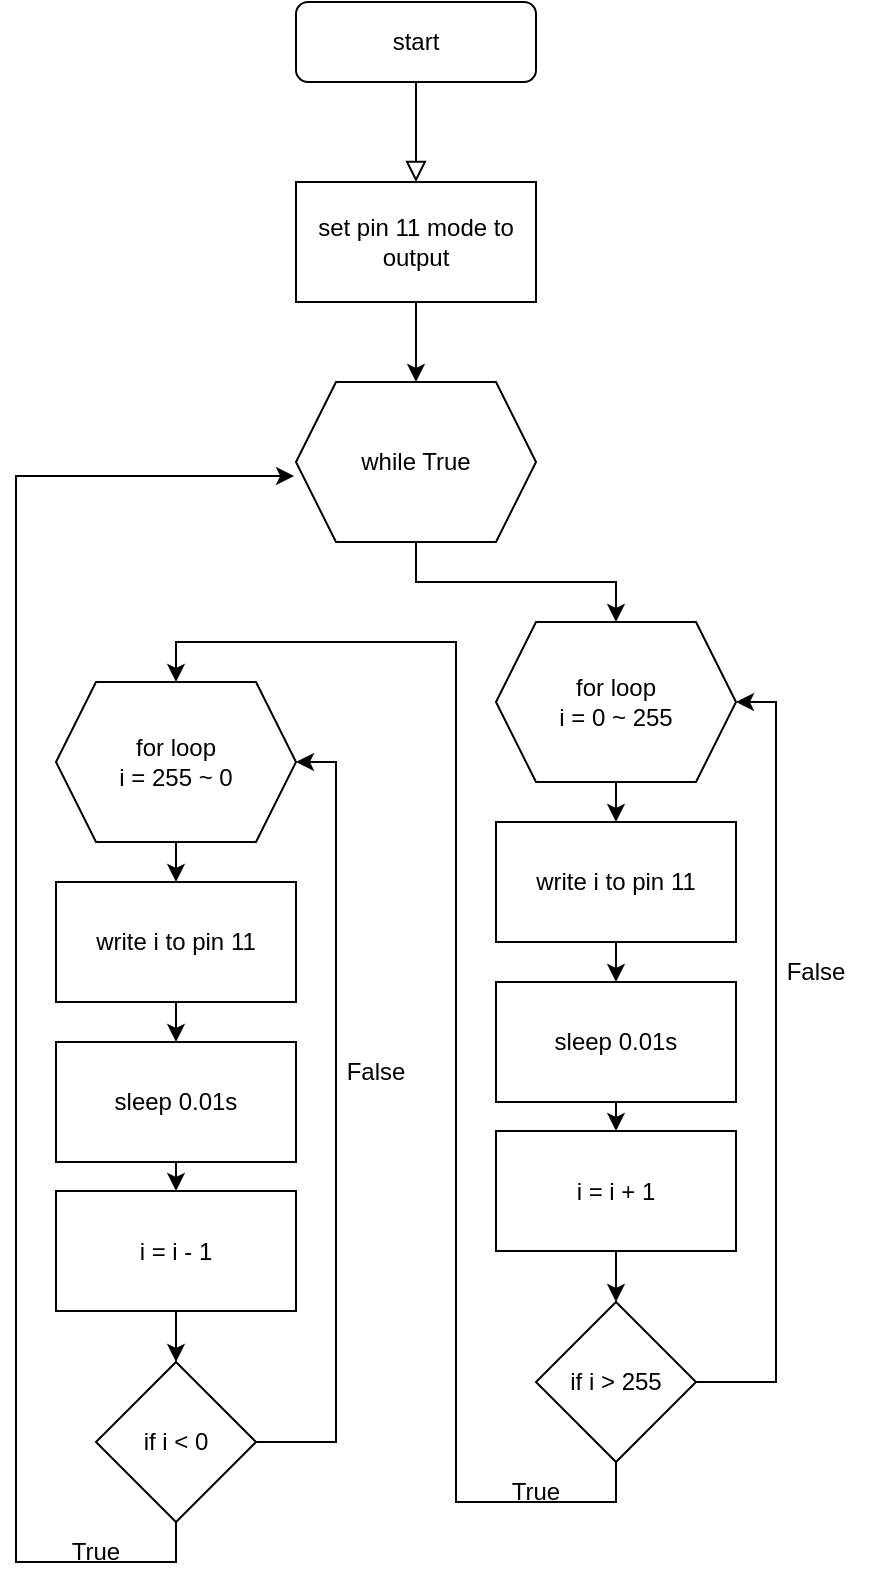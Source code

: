 <mxfile version="24.7.16">
  <diagram id="C5RBs43oDa-KdzZeNtuy" name="Page-1">
    <mxGraphModel dx="1434" dy="746" grid="1" gridSize="10" guides="1" tooltips="1" connect="1" arrows="1" fold="1" page="1" pageScale="1" pageWidth="827" pageHeight="1169" math="0" shadow="0">
      <root>
        <mxCell id="WIyWlLk6GJQsqaUBKTNV-0" />
        <mxCell id="WIyWlLk6GJQsqaUBKTNV-1" parent="WIyWlLk6GJQsqaUBKTNV-0" />
        <mxCell id="WIyWlLk6GJQsqaUBKTNV-2" value="" style="rounded=0;html=1;jettySize=auto;orthogonalLoop=1;fontSize=11;endArrow=block;endFill=0;endSize=8;strokeWidth=1;shadow=0;labelBackgroundColor=none;edgeStyle=orthogonalEdgeStyle;" parent="WIyWlLk6GJQsqaUBKTNV-1" source="WIyWlLk6GJQsqaUBKTNV-3" edge="1">
          <mxGeometry relative="1" as="geometry">
            <mxPoint x="250" y="170" as="targetPoint" />
          </mxGeometry>
        </mxCell>
        <mxCell id="WIyWlLk6GJQsqaUBKTNV-3" value="start" style="rounded=1;whiteSpace=wrap;html=1;fontSize=12;glass=0;strokeWidth=1;shadow=0;" parent="WIyWlLk6GJQsqaUBKTNV-1" vertex="1">
          <mxGeometry x="190" y="80" width="120" height="40" as="geometry" />
        </mxCell>
        <mxCell id="DeL48xGdkNbRI5uETKw6-2" value="" style="edgeStyle=orthogonalEdgeStyle;rounded=0;orthogonalLoop=1;jettySize=auto;html=1;" parent="WIyWlLk6GJQsqaUBKTNV-1" source="DeL48xGdkNbRI5uETKw6-1" edge="1">
          <mxGeometry relative="1" as="geometry">
            <mxPoint x="250" y="270" as="targetPoint" />
          </mxGeometry>
        </mxCell>
        <mxCell id="DeL48xGdkNbRI5uETKw6-1" value="set pin 11 mode to output" style="rounded=0;whiteSpace=wrap;html=1;" parent="WIyWlLk6GJQsqaUBKTNV-1" vertex="1">
          <mxGeometry x="190" y="170" width="120" height="60" as="geometry" />
        </mxCell>
        <mxCell id="DeL48xGdkNbRI5uETKw6-13" style="edgeStyle=orthogonalEdgeStyle;rounded=0;orthogonalLoop=1;jettySize=auto;html=1;exitX=0.5;exitY=1;exitDx=0;exitDy=0;entryX=0.5;entryY=0;entryDx=0;entryDy=0;" parent="WIyWlLk6GJQsqaUBKTNV-1" source="DeL48xGdkNbRI5uETKw6-3" target="DeL48xGdkNbRI5uETKw6-5" edge="1">
          <mxGeometry relative="1" as="geometry" />
        </mxCell>
        <mxCell id="DeL48xGdkNbRI5uETKw6-3" value="for loop&lt;div&gt;i = 0 ~ 255&lt;/div&gt;" style="shape=hexagon;perimeter=hexagonPerimeter2;whiteSpace=wrap;html=1;fixedSize=1;" parent="WIyWlLk6GJQsqaUBKTNV-1" vertex="1">
          <mxGeometry x="290" y="390" width="120" height="80" as="geometry" />
        </mxCell>
        <mxCell id="DeL48xGdkNbRI5uETKw6-12" style="edgeStyle=orthogonalEdgeStyle;rounded=0;orthogonalLoop=1;jettySize=auto;html=1;exitX=0.5;exitY=1;exitDx=0;exitDy=0;entryX=0.5;entryY=0;entryDx=0;entryDy=0;" parent="WIyWlLk6GJQsqaUBKTNV-1" source="DeL48xGdkNbRI5uETKw6-5" target="DeL48xGdkNbRI5uETKw6-7" edge="1">
          <mxGeometry relative="1" as="geometry" />
        </mxCell>
        <mxCell id="DeL48xGdkNbRI5uETKw6-5" value="write i to pin 11" style="rounded=0;whiteSpace=wrap;html=1;" parent="WIyWlLk6GJQsqaUBKTNV-1" vertex="1">
          <mxGeometry x="290" y="490" width="120" height="60" as="geometry" />
        </mxCell>
        <mxCell id="ER4bZgXHRKzJ_WXMxjQE-26" style="edgeStyle=orthogonalEdgeStyle;rounded=0;orthogonalLoop=1;jettySize=auto;html=1;exitX=0.5;exitY=1;exitDx=0;exitDy=0;entryX=0.5;entryY=0;entryDx=0;entryDy=0;" edge="1" parent="WIyWlLk6GJQsqaUBKTNV-1" source="DeL48xGdkNbRI5uETKw6-7" target="ER4bZgXHRKzJ_WXMxjQE-25">
          <mxGeometry relative="1" as="geometry" />
        </mxCell>
        <mxCell id="DeL48xGdkNbRI5uETKw6-7" value="sleep 0.01s" style="rounded=0;whiteSpace=wrap;html=1;" parent="WIyWlLk6GJQsqaUBKTNV-1" vertex="1">
          <mxGeometry x="290" y="570" width="120" height="60" as="geometry" />
        </mxCell>
        <mxCell id="ER4bZgXHRKzJ_WXMxjQE-12" style="edgeStyle=orthogonalEdgeStyle;rounded=0;orthogonalLoop=1;jettySize=auto;html=1;exitX=1;exitY=0.5;exitDx=0;exitDy=0;entryX=1;entryY=0.5;entryDx=0;entryDy=0;" edge="1" parent="WIyWlLk6GJQsqaUBKTNV-1" source="ER4bZgXHRKzJ_WXMxjQE-6" target="DeL48xGdkNbRI5uETKw6-3">
          <mxGeometry relative="1" as="geometry">
            <mxPoint x="440" y="430" as="targetPoint" />
            <Array as="points">
              <mxPoint x="430" y="770" />
              <mxPoint x="430" y="430" />
            </Array>
          </mxGeometry>
        </mxCell>
        <mxCell id="ER4bZgXHRKzJ_WXMxjQE-28" style="edgeStyle=orthogonalEdgeStyle;rounded=0;orthogonalLoop=1;jettySize=auto;html=1;exitX=0.5;exitY=1;exitDx=0;exitDy=0;entryX=0.5;entryY=0;entryDx=0;entryDy=0;" edge="1" parent="WIyWlLk6GJQsqaUBKTNV-1" source="ER4bZgXHRKzJ_WXMxjQE-6" target="ER4bZgXHRKzJ_WXMxjQE-30">
          <mxGeometry relative="1" as="geometry">
            <mxPoint x="350" y="860" as="targetPoint" />
            <Array as="points">
              <mxPoint x="350" y="830" />
              <mxPoint x="270" y="830" />
              <mxPoint x="270" y="400" />
              <mxPoint x="130" y="400" />
            </Array>
          </mxGeometry>
        </mxCell>
        <mxCell id="ER4bZgXHRKzJ_WXMxjQE-6" value="if i &amp;gt; 255" style="rhombus;whiteSpace=wrap;html=1;" vertex="1" parent="WIyWlLk6GJQsqaUBKTNV-1">
          <mxGeometry x="310" y="730" width="80" height="80" as="geometry" />
        </mxCell>
        <mxCell id="ER4bZgXHRKzJ_WXMxjQE-11" value="True" style="text;html=1;align=center;verticalAlign=middle;whiteSpace=wrap;rounded=0;" vertex="1" parent="WIyWlLk6GJQsqaUBKTNV-1">
          <mxGeometry x="280" y="810" width="60" height="30" as="geometry" />
        </mxCell>
        <mxCell id="ER4bZgXHRKzJ_WXMxjQE-13" value="False" style="text;html=1;align=center;verticalAlign=middle;whiteSpace=wrap;rounded=0;" vertex="1" parent="WIyWlLk6GJQsqaUBKTNV-1">
          <mxGeometry x="420" y="550" width="60" height="30" as="geometry" />
        </mxCell>
        <mxCell id="ER4bZgXHRKzJ_WXMxjQE-27" style="edgeStyle=orthogonalEdgeStyle;rounded=0;orthogonalLoop=1;jettySize=auto;html=1;exitX=0.5;exitY=1;exitDx=0;exitDy=0;entryX=0.5;entryY=0;entryDx=0;entryDy=0;" edge="1" parent="WIyWlLk6GJQsqaUBKTNV-1" source="ER4bZgXHRKzJ_WXMxjQE-25" target="ER4bZgXHRKzJ_WXMxjQE-6">
          <mxGeometry relative="1" as="geometry" />
        </mxCell>
        <mxCell id="ER4bZgXHRKzJ_WXMxjQE-25" value="i = i + 1" style="rounded=0;whiteSpace=wrap;html=1;" vertex="1" parent="WIyWlLk6GJQsqaUBKTNV-1">
          <mxGeometry x="290" y="644.5" width="120" height="60" as="geometry" />
        </mxCell>
        <mxCell id="ER4bZgXHRKzJ_WXMxjQE-29" style="edgeStyle=orthogonalEdgeStyle;rounded=0;orthogonalLoop=1;jettySize=auto;html=1;exitX=0.5;exitY=1;exitDx=0;exitDy=0;entryX=0.5;entryY=0;entryDx=0;entryDy=0;" edge="1" parent="WIyWlLk6GJQsqaUBKTNV-1" source="ER4bZgXHRKzJ_WXMxjQE-30" target="ER4bZgXHRKzJ_WXMxjQE-32">
          <mxGeometry relative="1" as="geometry" />
        </mxCell>
        <mxCell id="ER4bZgXHRKzJ_WXMxjQE-30" value="for loop&lt;div&gt;i = 255 ~ 0&lt;/div&gt;" style="shape=hexagon;perimeter=hexagonPerimeter2;whiteSpace=wrap;html=1;fixedSize=1;" vertex="1" parent="WIyWlLk6GJQsqaUBKTNV-1">
          <mxGeometry x="70" y="420" width="120" height="80" as="geometry" />
        </mxCell>
        <mxCell id="ER4bZgXHRKzJ_WXMxjQE-31" style="edgeStyle=orthogonalEdgeStyle;rounded=0;orthogonalLoop=1;jettySize=auto;html=1;exitX=0.5;exitY=1;exitDx=0;exitDy=0;entryX=0.5;entryY=0;entryDx=0;entryDy=0;" edge="1" parent="WIyWlLk6GJQsqaUBKTNV-1" source="ER4bZgXHRKzJ_WXMxjQE-32" target="ER4bZgXHRKzJ_WXMxjQE-34">
          <mxGeometry relative="1" as="geometry" />
        </mxCell>
        <mxCell id="ER4bZgXHRKzJ_WXMxjQE-32" value="write i to pin 11" style="rounded=0;whiteSpace=wrap;html=1;" vertex="1" parent="WIyWlLk6GJQsqaUBKTNV-1">
          <mxGeometry x="70" y="520" width="120" height="60" as="geometry" />
        </mxCell>
        <mxCell id="ER4bZgXHRKzJ_WXMxjQE-33" style="edgeStyle=orthogonalEdgeStyle;rounded=0;orthogonalLoop=1;jettySize=auto;html=1;exitX=0.5;exitY=1;exitDx=0;exitDy=0;entryX=0.5;entryY=0;entryDx=0;entryDy=0;" edge="1" parent="WIyWlLk6GJQsqaUBKTNV-1" source="ER4bZgXHRKzJ_WXMxjQE-34" target="ER4bZgXHRKzJ_WXMxjQE-41">
          <mxGeometry relative="1" as="geometry" />
        </mxCell>
        <mxCell id="ER4bZgXHRKzJ_WXMxjQE-34" value="sleep 0.01s" style="rounded=0;whiteSpace=wrap;html=1;" vertex="1" parent="WIyWlLk6GJQsqaUBKTNV-1">
          <mxGeometry x="70" y="600" width="120" height="60" as="geometry" />
        </mxCell>
        <mxCell id="ER4bZgXHRKzJ_WXMxjQE-35" style="edgeStyle=orthogonalEdgeStyle;rounded=0;orthogonalLoop=1;jettySize=auto;html=1;exitX=1;exitY=0.5;exitDx=0;exitDy=0;entryX=1;entryY=0.5;entryDx=0;entryDy=0;" edge="1" parent="WIyWlLk6GJQsqaUBKTNV-1" source="ER4bZgXHRKzJ_WXMxjQE-37" target="ER4bZgXHRKzJ_WXMxjQE-30">
          <mxGeometry relative="1" as="geometry">
            <mxPoint x="220" y="460" as="targetPoint" />
            <Array as="points">
              <mxPoint x="210" y="800" />
              <mxPoint x="210" y="460" />
            </Array>
          </mxGeometry>
        </mxCell>
        <mxCell id="ER4bZgXHRKzJ_WXMxjQE-36" style="edgeStyle=orthogonalEdgeStyle;rounded=0;orthogonalLoop=1;jettySize=auto;html=1;exitX=0.5;exitY=1;exitDx=0;exitDy=0;entryX=-0.008;entryY=0.588;entryDx=0;entryDy=0;entryPerimeter=0;" edge="1" parent="WIyWlLk6GJQsqaUBKTNV-1" source="ER4bZgXHRKzJ_WXMxjQE-37" target="ER4bZgXHRKzJ_WXMxjQE-43">
          <mxGeometry relative="1" as="geometry">
            <mxPoint x="130" y="890" as="targetPoint" />
            <Array as="points">
              <mxPoint x="130" y="860" />
              <mxPoint x="50" y="860" />
              <mxPoint x="50" y="317" />
            </Array>
          </mxGeometry>
        </mxCell>
        <mxCell id="ER4bZgXHRKzJ_WXMxjQE-37" value="if i &amp;lt; 0" style="rhombus;whiteSpace=wrap;html=1;" vertex="1" parent="WIyWlLk6GJQsqaUBKTNV-1">
          <mxGeometry x="90" y="760" width="80" height="80" as="geometry" />
        </mxCell>
        <mxCell id="ER4bZgXHRKzJ_WXMxjQE-38" value="True" style="text;html=1;align=center;verticalAlign=middle;whiteSpace=wrap;rounded=0;" vertex="1" parent="WIyWlLk6GJQsqaUBKTNV-1">
          <mxGeometry x="60" y="840" width="60" height="30" as="geometry" />
        </mxCell>
        <mxCell id="ER4bZgXHRKzJ_WXMxjQE-39" value="False" style="text;html=1;align=center;verticalAlign=middle;whiteSpace=wrap;rounded=0;" vertex="1" parent="WIyWlLk6GJQsqaUBKTNV-1">
          <mxGeometry x="200" y="600" width="60" height="30" as="geometry" />
        </mxCell>
        <mxCell id="ER4bZgXHRKzJ_WXMxjQE-40" style="edgeStyle=orthogonalEdgeStyle;rounded=0;orthogonalLoop=1;jettySize=auto;html=1;exitX=0.5;exitY=1;exitDx=0;exitDy=0;entryX=0.5;entryY=0;entryDx=0;entryDy=0;" edge="1" parent="WIyWlLk6GJQsqaUBKTNV-1" source="ER4bZgXHRKzJ_WXMxjQE-41" target="ER4bZgXHRKzJ_WXMxjQE-37">
          <mxGeometry relative="1" as="geometry" />
        </mxCell>
        <mxCell id="ER4bZgXHRKzJ_WXMxjQE-41" value="i = i - 1" style="rounded=0;whiteSpace=wrap;html=1;" vertex="1" parent="WIyWlLk6GJQsqaUBKTNV-1">
          <mxGeometry x="70" y="674.5" width="120" height="60" as="geometry" />
        </mxCell>
        <mxCell id="ER4bZgXHRKzJ_WXMxjQE-45" style="edgeStyle=orthogonalEdgeStyle;rounded=0;orthogonalLoop=1;jettySize=auto;html=1;exitX=0.5;exitY=1;exitDx=0;exitDy=0;entryX=0.5;entryY=0;entryDx=0;entryDy=0;" edge="1" parent="WIyWlLk6GJQsqaUBKTNV-1" source="ER4bZgXHRKzJ_WXMxjQE-43" target="DeL48xGdkNbRI5uETKw6-3">
          <mxGeometry relative="1" as="geometry" />
        </mxCell>
        <mxCell id="ER4bZgXHRKzJ_WXMxjQE-43" value="while True" style="shape=hexagon;perimeter=hexagonPerimeter2;whiteSpace=wrap;html=1;fixedSize=1;" vertex="1" parent="WIyWlLk6GJQsqaUBKTNV-1">
          <mxGeometry x="190" y="270" width="120" height="80" as="geometry" />
        </mxCell>
      </root>
    </mxGraphModel>
  </diagram>
</mxfile>
